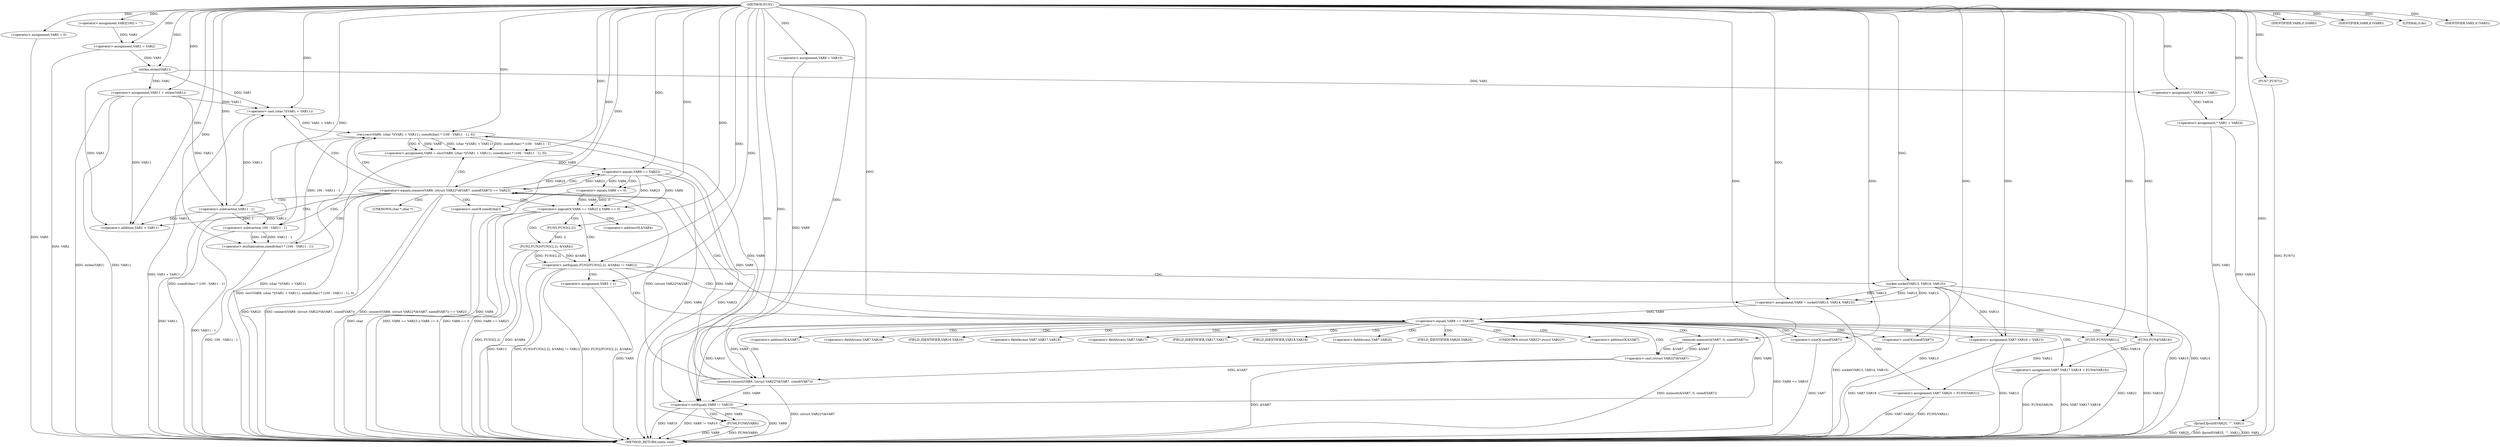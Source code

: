 digraph FUN1 {  
"1000100" [label = "(METHOD,FUN1)" ]
"1000253" [label = "(METHOD_RETURN,static void)" ]
"1000104" [label = "(<operator>.assignment,VAR2[100] = \"\")" ]
"1000107" [label = "(<operator>.assignment,VAR1 = VAR2)" ]
"1000113" [label = "(<operator>.assignment,VAR5 = 0)" ]
"1000120" [label = "(<operator>.assignment,VAR9 = VAR10)" ]
"1000124" [label = "(<operator>.assignment,VAR11 = strlen(VAR1))" ]
"1000126" [label = "(strlen,strlen(VAR1))" ]
"1000131" [label = "(<operator>.notEquals,FUN2(FUN3(2,2), &VAR4) != VAR12)" ]
"1000132" [label = "(FUN2,FUN2(FUN3(2,2), &VAR4))" ]
"1000133" [label = "(FUN3,FUN3(2,2))" ]
"1000141" [label = "(<operator>.assignment,VAR5 = 1)" ]
"1000144" [label = "(<operator>.assignment,VAR9 = socket(VAR13, VAR14, VAR15))" ]
"1000146" [label = "(socket,socket(VAR13, VAR14, VAR15))" ]
"1000151" [label = "(<operator>.equals,VAR9 == VAR10)" ]
"1000156" [label = "(memset,memset(&VAR7, 0, sizeof(VAR7)))" ]
"1000160" [label = "(<operator>.sizeOf,sizeof(VAR7))" ]
"1000162" [label = "(<operator>.assignment,VAR7.VAR16 = VAR13)" ]
"1000167" [label = "(<operator>.assignment,VAR7.VAR17.VAR18 = FUN4(VAR19))" ]
"1000173" [label = "(FUN4,FUN4(VAR19))" ]
"1000175" [label = "(<operator>.assignment,VAR7.VAR20 = FUN5(VAR21))" ]
"1000179" [label = "(FUN5,FUN5(VAR21))" ]
"1000182" [label = "(<operator>.equals,connect(VAR9, (struct VAR22*)&VAR7, sizeof(VAR7)) == VAR23)" ]
"1000183" [label = "(connect,connect(VAR9, (struct VAR22*)&VAR7, sizeof(VAR7)))" ]
"1000185" [label = "(<operator>.cast,(struct VAR22*)&VAR7)" ]
"1000189" [label = "(<operator>.sizeOf,sizeof(VAR7))" ]
"1000194" [label = "(<operator>.assignment,VAR6 = recv(VAR9, (char *)(VAR1 + VAR11), sizeof(char) * (100 - VAR11 - 1), 0))" ]
"1000196" [label = "(recv,recv(VAR9, (char *)(VAR1 + VAR11), sizeof(char) * (100 - VAR11 - 1), 0))" ]
"1000198" [label = "(<operator>.cast,(char *)(VAR1 + VAR11))" ]
"1000200" [label = "(<operator>.addition,VAR1 + VAR11)" ]
"1000203" [label = "(<operator>.multiplication,sizeof(char) * (100 - VAR11 - 1))" ]
"1000204" [label = "(<operator>.sizeOf,sizeof(char))" ]
"1000206" [label = "(<operator>.subtraction,100 - VAR11 - 1)" ]
"1000208" [label = "(<operator>.subtraction,VAR11 - 1)" ]
"1000213" [label = "(<operator>.logicalOr,VAR6 == VAR23 || VAR6 == 0)" ]
"1000214" [label = "(<operator>.equals,VAR6 == VAR23)" ]
"1000217" [label = "(<operator>.equals,VAR6 == 0)" ]
"1000223" [label = "(IDENTIFIER,VAR8,if (VAR8))" ]
"1000226" [label = "(IDENTIFIER,VAR8,if (VAR8))" ]
"1000228" [label = "(LITERAL,0,do)" ]
"1000230" [label = "(<operator>.notEquals,VAR9 != VAR10)" ]
"1000234" [label = "(FUN6,FUN6(VAR9))" ]
"1000237" [label = "(IDENTIFIER,VAR5,if (VAR5))" ]
"1000239" [label = "(FUN7,FUN7())" ]
"1000242" [label = "(<operator>.assignment,* VAR24 = VAR1)" ]
"1000246" [label = "(<operator>.assignment,* VAR1 = VAR24)" ]
"1000249" [label = "(fprintf,fprintf(VAR25, \"\", VAR1))" ]
"1000136" [label = "(<operator>.addressOf,&VAR4)" ]
"1000157" [label = "(<operator>.addressOf,&VAR7)" ]
"1000163" [label = "(<operator>.fieldAccess,VAR7.VAR16)" ]
"1000165" [label = "(FIELD_IDENTIFIER,VAR16,VAR16)" ]
"1000168" [label = "(<operator>.fieldAccess,VAR7.VAR17.VAR18)" ]
"1000169" [label = "(<operator>.fieldAccess,VAR7.VAR17)" ]
"1000171" [label = "(FIELD_IDENTIFIER,VAR17,VAR17)" ]
"1000172" [label = "(FIELD_IDENTIFIER,VAR18,VAR18)" ]
"1000176" [label = "(<operator>.fieldAccess,VAR7.VAR20)" ]
"1000178" [label = "(FIELD_IDENTIFIER,VAR20,VAR20)" ]
"1000186" [label = "(UNKNOWN,struct VAR22*,struct VAR22*)" ]
"1000187" [label = "(<operator>.addressOf,&VAR7)" ]
"1000199" [label = "(UNKNOWN,char *,char *)" ]
  "1000208" -> "1000253"  [ label = "DDG: VAR11"] 
  "1000183" -> "1000253"  [ label = "DDG: (struct VAR22*)&VAR7"] 
  "1000162" -> "1000253"  [ label = "DDG: VAR13"] 
  "1000230" -> "1000253"  [ label = "DDG: VAR9"] 
  "1000132" -> "1000253"  [ label = "DDG: FUN3(2,2)"] 
  "1000230" -> "1000253"  [ label = "DDG: VAR10"] 
  "1000214" -> "1000253"  [ label = "DDG: VAR6"] 
  "1000204" -> "1000253"  [ label = "DDG: char"] 
  "1000182" -> "1000253"  [ label = "DDG: connect(VAR9, (struct VAR22*)&VAR7, sizeof(VAR7)) == VAR23"] 
  "1000246" -> "1000253"  [ label = "DDG: VAR24"] 
  "1000167" -> "1000253"  [ label = "DDG: VAR7.VAR17.VAR18"] 
  "1000124" -> "1000253"  [ label = "DDG: strlen(VAR1)"] 
  "1000185" -> "1000253"  [ label = "DDG: &VAR7"] 
  "1000141" -> "1000253"  [ label = "DDG: VAR5"] 
  "1000124" -> "1000253"  [ label = "DDG: VAR11"] 
  "1000151" -> "1000253"  [ label = "DDG: VAR9 == VAR10"] 
  "1000239" -> "1000253"  [ label = "DDG: FUN7()"] 
  "1000234" -> "1000253"  [ label = "DDG: VAR9"] 
  "1000189" -> "1000253"  [ label = "DDG: VAR7"] 
  "1000198" -> "1000253"  [ label = "DDG: VAR1 + VAR11"] 
  "1000214" -> "1000253"  [ label = "DDG: VAR23"] 
  "1000175" -> "1000253"  [ label = "DDG: FUN5(VAR21)"] 
  "1000213" -> "1000253"  [ label = "DDG: VAR6 == 0"] 
  "1000113" -> "1000253"  [ label = "DDG: VAR5"] 
  "1000213" -> "1000253"  [ label = "DDG: VAR6 == VAR23"] 
  "1000203" -> "1000253"  [ label = "DDG: 100 - VAR11 - 1"] 
  "1000131" -> "1000253"  [ label = "DDG: FUN2(FUN3(2,2), &VAR4)"] 
  "1000249" -> "1000253"  [ label = "DDG: VAR1"] 
  "1000182" -> "1000253"  [ label = "DDG: VAR23"] 
  "1000179" -> "1000253"  [ label = "DDG: VAR21"] 
  "1000217" -> "1000253"  [ label = "DDG: VAR6"] 
  "1000196" -> "1000253"  [ label = "DDG: sizeof(char) * (100 - VAR11 - 1)"] 
  "1000206" -> "1000253"  [ label = "DDG: VAR11 - 1"] 
  "1000146" -> "1000253"  [ label = "DDG: VAR15"] 
  "1000146" -> "1000253"  [ label = "DDG: VAR14"] 
  "1000175" -> "1000253"  [ label = "DDG: VAR7.VAR20"] 
  "1000213" -> "1000253"  [ label = "DDG: VAR6 == VAR23 || VAR6 == 0"] 
  "1000167" -> "1000253"  [ label = "DDG: FUN4(VAR19)"] 
  "1000234" -> "1000253"  [ label = "DDG: FUN6(VAR9)"] 
  "1000230" -> "1000253"  [ label = "DDG: VAR9 != VAR10"] 
  "1000132" -> "1000253"  [ label = "DDG: &VAR4"] 
  "1000156" -> "1000253"  [ label = "DDG: memset(&VAR7, 0, sizeof(VAR7))"] 
  "1000249" -> "1000253"  [ label = "DDG: VAR25"] 
  "1000131" -> "1000253"  [ label = "DDG: VAR12"] 
  "1000162" -> "1000253"  [ label = "DDG: VAR7.VAR16"] 
  "1000194" -> "1000253"  [ label = "DDG: recv(VAR9, (char *)(VAR1 + VAR11), sizeof(char) * (100 - VAR11 - 1), 0)"] 
  "1000144" -> "1000253"  [ label = "DDG: socket(VAR13, VAR14, VAR15)"] 
  "1000146" -> "1000253"  [ label = "DDG: VAR13"] 
  "1000182" -> "1000253"  [ label = "DDG: connect(VAR9, (struct VAR22*)&VAR7, sizeof(VAR7))"] 
  "1000173" -> "1000253"  [ label = "DDG: VAR19"] 
  "1000107" -> "1000253"  [ label = "DDG: VAR2"] 
  "1000249" -> "1000253"  [ label = "DDG: fprintf(VAR25, \"\", VAR1)"] 
  "1000131" -> "1000253"  [ label = "DDG: FUN2(FUN3(2,2), &VAR4) != VAR12"] 
  "1000196" -> "1000253"  [ label = "DDG: (char *)(VAR1 + VAR11)"] 
  "1000100" -> "1000104"  [ label = "DDG: "] 
  "1000104" -> "1000107"  [ label = "DDG: VAR2"] 
  "1000100" -> "1000107"  [ label = "DDG: "] 
  "1000100" -> "1000113"  [ label = "DDG: "] 
  "1000100" -> "1000120"  [ label = "DDG: "] 
  "1000126" -> "1000124"  [ label = "DDG: VAR1"] 
  "1000100" -> "1000124"  [ label = "DDG: "] 
  "1000107" -> "1000126"  [ label = "DDG: VAR1"] 
  "1000100" -> "1000126"  [ label = "DDG: "] 
  "1000132" -> "1000131"  [ label = "DDG: FUN3(2,2)"] 
  "1000132" -> "1000131"  [ label = "DDG: &VAR4"] 
  "1000133" -> "1000132"  [ label = "DDG: 2"] 
  "1000100" -> "1000133"  [ label = "DDG: "] 
  "1000100" -> "1000131"  [ label = "DDG: "] 
  "1000100" -> "1000141"  [ label = "DDG: "] 
  "1000146" -> "1000144"  [ label = "DDG: VAR13"] 
  "1000146" -> "1000144"  [ label = "DDG: VAR14"] 
  "1000146" -> "1000144"  [ label = "DDG: VAR15"] 
  "1000100" -> "1000144"  [ label = "DDG: "] 
  "1000100" -> "1000146"  [ label = "DDG: "] 
  "1000144" -> "1000151"  [ label = "DDG: VAR9"] 
  "1000100" -> "1000151"  [ label = "DDG: "] 
  "1000185" -> "1000156"  [ label = "DDG: &VAR7"] 
  "1000100" -> "1000156"  [ label = "DDG: "] 
  "1000100" -> "1000160"  [ label = "DDG: "] 
  "1000146" -> "1000162"  [ label = "DDG: VAR13"] 
  "1000100" -> "1000162"  [ label = "DDG: "] 
  "1000173" -> "1000167"  [ label = "DDG: VAR19"] 
  "1000100" -> "1000173"  [ label = "DDG: "] 
  "1000179" -> "1000175"  [ label = "DDG: VAR21"] 
  "1000100" -> "1000179"  [ label = "DDG: "] 
  "1000183" -> "1000182"  [ label = "DDG: VAR9"] 
  "1000183" -> "1000182"  [ label = "DDG: (struct VAR22*)&VAR7"] 
  "1000151" -> "1000183"  [ label = "DDG: VAR9"] 
  "1000100" -> "1000183"  [ label = "DDG: "] 
  "1000185" -> "1000183"  [ label = "DDG: &VAR7"] 
  "1000156" -> "1000185"  [ label = "DDG: &VAR7"] 
  "1000100" -> "1000189"  [ label = "DDG: "] 
  "1000214" -> "1000182"  [ label = "DDG: VAR23"] 
  "1000100" -> "1000182"  [ label = "DDG: "] 
  "1000196" -> "1000194"  [ label = "DDG: VAR9"] 
  "1000196" -> "1000194"  [ label = "DDG: (char *)(VAR1 + VAR11)"] 
  "1000196" -> "1000194"  [ label = "DDG: sizeof(char) * (100 - VAR11 - 1)"] 
  "1000196" -> "1000194"  [ label = "DDG: 0"] 
  "1000100" -> "1000194"  [ label = "DDG: "] 
  "1000183" -> "1000196"  [ label = "DDG: VAR9"] 
  "1000100" -> "1000196"  [ label = "DDG: "] 
  "1000198" -> "1000196"  [ label = "DDG: VAR1 + VAR11"] 
  "1000126" -> "1000198"  [ label = "DDG: VAR1"] 
  "1000100" -> "1000198"  [ label = "DDG: "] 
  "1000124" -> "1000198"  [ label = "DDG: VAR11"] 
  "1000208" -> "1000198"  [ label = "DDG: VAR11"] 
  "1000126" -> "1000200"  [ label = "DDG: VAR1"] 
  "1000100" -> "1000200"  [ label = "DDG: "] 
  "1000124" -> "1000200"  [ label = "DDG: VAR11"] 
  "1000208" -> "1000200"  [ label = "DDG: VAR11"] 
  "1000203" -> "1000196"  [ label = "DDG: 100 - VAR11 - 1"] 
  "1000100" -> "1000203"  [ label = "DDG: "] 
  "1000100" -> "1000204"  [ label = "DDG: "] 
  "1000206" -> "1000203"  [ label = "DDG: 100"] 
  "1000206" -> "1000203"  [ label = "DDG: VAR11 - 1"] 
  "1000100" -> "1000206"  [ label = "DDG: "] 
  "1000208" -> "1000206"  [ label = "DDG: VAR11"] 
  "1000208" -> "1000206"  [ label = "DDG: 1"] 
  "1000100" -> "1000208"  [ label = "DDG: "] 
  "1000124" -> "1000208"  [ label = "DDG: VAR11"] 
  "1000214" -> "1000213"  [ label = "DDG: VAR6"] 
  "1000214" -> "1000213"  [ label = "DDG: VAR23"] 
  "1000194" -> "1000214"  [ label = "DDG: VAR6"] 
  "1000100" -> "1000214"  [ label = "DDG: "] 
  "1000182" -> "1000214"  [ label = "DDG: VAR23"] 
  "1000217" -> "1000213"  [ label = "DDG: VAR6"] 
  "1000217" -> "1000213"  [ label = "DDG: 0"] 
  "1000214" -> "1000217"  [ label = "DDG: VAR6"] 
  "1000100" -> "1000217"  [ label = "DDG: "] 
  "1000100" -> "1000223"  [ label = "DDG: "] 
  "1000100" -> "1000226"  [ label = "DDG: "] 
  "1000100" -> "1000228"  [ label = "DDG: "] 
  "1000120" -> "1000230"  [ label = "DDG: VAR9"] 
  "1000196" -> "1000230"  [ label = "DDG: VAR9"] 
  "1000183" -> "1000230"  [ label = "DDG: VAR9"] 
  "1000151" -> "1000230"  [ label = "DDG: VAR9"] 
  "1000100" -> "1000230"  [ label = "DDG: "] 
  "1000151" -> "1000230"  [ label = "DDG: VAR10"] 
  "1000230" -> "1000234"  [ label = "DDG: VAR9"] 
  "1000100" -> "1000234"  [ label = "DDG: "] 
  "1000100" -> "1000237"  [ label = "DDG: "] 
  "1000100" -> "1000239"  [ label = "DDG: "] 
  "1000126" -> "1000242"  [ label = "DDG: VAR1"] 
  "1000100" -> "1000242"  [ label = "DDG: "] 
  "1000242" -> "1000246"  [ label = "DDG: VAR24"] 
  "1000100" -> "1000246"  [ label = "DDG: "] 
  "1000100" -> "1000249"  [ label = "DDG: "] 
  "1000246" -> "1000249"  [ label = "DDG: VAR1"] 
  "1000131" -> "1000141"  [ label = "CDG: "] 
  "1000131" -> "1000144"  [ label = "CDG: "] 
  "1000131" -> "1000151"  [ label = "CDG: "] 
  "1000131" -> "1000146"  [ label = "CDG: "] 
  "1000151" -> "1000156"  [ label = "CDG: "] 
  "1000151" -> "1000182"  [ label = "CDG: "] 
  "1000151" -> "1000186"  [ label = "CDG: "] 
  "1000151" -> "1000183"  [ label = "CDG: "] 
  "1000151" -> "1000165"  [ label = "CDG: "] 
  "1000151" -> "1000157"  [ label = "CDG: "] 
  "1000151" -> "1000172"  [ label = "CDG: "] 
  "1000151" -> "1000189"  [ label = "CDG: "] 
  "1000151" -> "1000169"  [ label = "CDG: "] 
  "1000151" -> "1000163"  [ label = "CDG: "] 
  "1000151" -> "1000168"  [ label = "CDG: "] 
  "1000151" -> "1000178"  [ label = "CDG: "] 
  "1000151" -> "1000167"  [ label = "CDG: "] 
  "1000151" -> "1000173"  [ label = "CDG: "] 
  "1000151" -> "1000175"  [ label = "CDG: "] 
  "1000151" -> "1000160"  [ label = "CDG: "] 
  "1000151" -> "1000171"  [ label = "CDG: "] 
  "1000151" -> "1000179"  [ label = "CDG: "] 
  "1000151" -> "1000176"  [ label = "CDG: "] 
  "1000151" -> "1000162"  [ label = "CDG: "] 
  "1000151" -> "1000187"  [ label = "CDG: "] 
  "1000151" -> "1000185"  [ label = "CDG: "] 
  "1000182" -> "1000200"  [ label = "CDG: "] 
  "1000182" -> "1000208"  [ label = "CDG: "] 
  "1000182" -> "1000199"  [ label = "CDG: "] 
  "1000182" -> "1000213"  [ label = "CDG: "] 
  "1000182" -> "1000204"  [ label = "CDG: "] 
  "1000182" -> "1000196"  [ label = "CDG: "] 
  "1000182" -> "1000206"  [ label = "CDG: "] 
  "1000182" -> "1000203"  [ label = "CDG: "] 
  "1000182" -> "1000214"  [ label = "CDG: "] 
  "1000182" -> "1000194"  [ label = "CDG: "] 
  "1000182" -> "1000198"  [ label = "CDG: "] 
  "1000213" -> "1000133"  [ label = "CDG: "] 
  "1000213" -> "1000136"  [ label = "CDG: "] 
  "1000213" -> "1000131"  [ label = "CDG: "] 
  "1000213" -> "1000132"  [ label = "CDG: "] 
  "1000214" -> "1000217"  [ label = "CDG: "] 
  "1000230" -> "1000234"  [ label = "CDG: "] 
}
